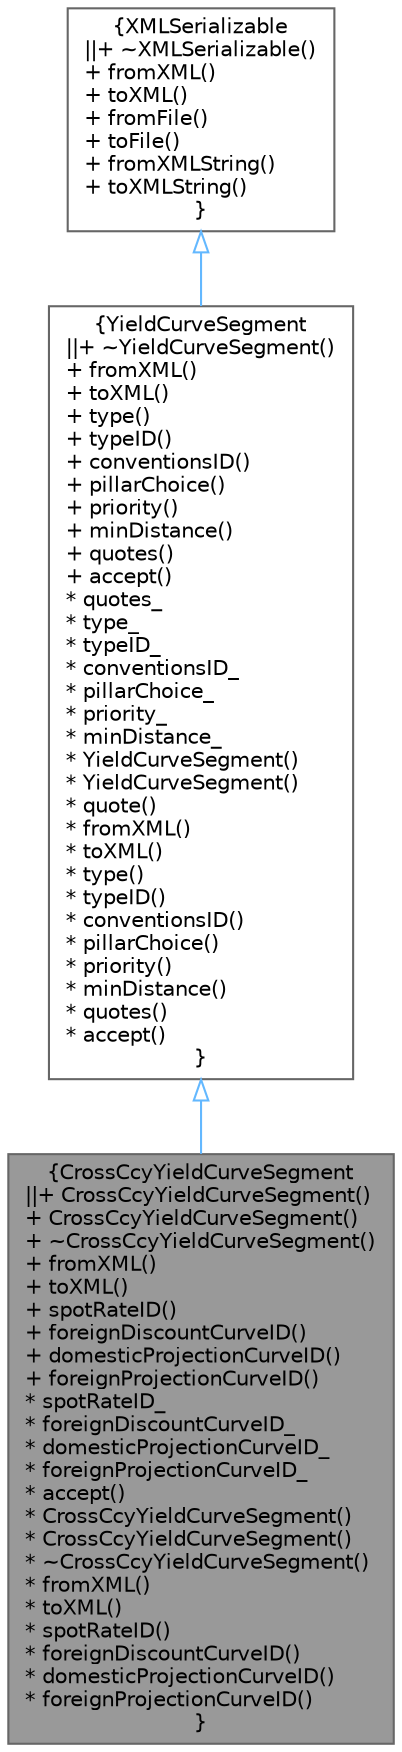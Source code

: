 digraph "CrossCcyYieldCurveSegment"
{
 // INTERACTIVE_SVG=YES
 // LATEX_PDF_SIZE
  bgcolor="transparent";
  edge [fontname=Helvetica,fontsize=10,labelfontname=Helvetica,labelfontsize=10];
  node [fontname=Helvetica,fontsize=10,shape=box,height=0.2,width=0.4];
  Node1 [label="{CrossCcyYieldCurveSegment\n||+ CrossCcyYieldCurveSegment()\l+ CrossCcyYieldCurveSegment()\l+ ~CrossCcyYieldCurveSegment()\l+ fromXML()\l+ toXML()\l+ spotRateID()\l+ foreignDiscountCurveID()\l+ domesticProjectionCurveID()\l+ foreignProjectionCurveID()\l* spotRateID_\l* foreignDiscountCurveID_\l* domesticProjectionCurveID_\l* foreignProjectionCurveID_\l* accept()\l* CrossCcyYieldCurveSegment()\l* CrossCcyYieldCurveSegment()\l* ~CrossCcyYieldCurveSegment()\l* fromXML()\l* toXML()\l* spotRateID()\l* foreignDiscountCurveID()\l* domesticProjectionCurveID()\l* foreignProjectionCurveID()\l}",height=0.2,width=0.4,color="gray40", fillcolor="grey60", style="filled", fontcolor="black",tooltip="Cross Currency yield curve segment."];
  Node2 -> Node1 [dir="back",color="steelblue1",style="solid",arrowtail="onormal"];
  Node2 [label="{YieldCurveSegment\n||+ ~YieldCurveSegment()\l+ fromXML()\l+ toXML()\l+ type()\l+ typeID()\l+ conventionsID()\l+ pillarChoice()\l+ priority()\l+ minDistance()\l+ quotes()\l+ accept()\l* quotes_\l* type_\l* typeID_\l* conventionsID_\l* pillarChoice_\l* priority_\l* minDistance_\l* YieldCurveSegment()\l* YieldCurveSegment()\l* quote()\l* fromXML()\l* toXML()\l* type()\l* typeID()\l* conventionsID()\l* pillarChoice()\l* priority()\l* minDistance()\l* quotes()\l* accept()\l}",height=0.2,width=0.4,color="gray40", fillcolor="white", style="filled",URL="$classore_1_1data_1_1_yield_curve_segment.html",tooltip="Base class for yield curve segments."];
  Node3 -> Node2 [dir="back",color="steelblue1",style="solid",arrowtail="onormal"];
  Node3 [label="{XMLSerializable\n||+ ~XMLSerializable()\l+ fromXML()\l+ toXML()\l+ fromFile()\l+ toFile()\l+ fromXMLString()\l+ toXMLString()\l}",height=0.2,width=0.4,color="gray40", fillcolor="white", style="filled",URL="$classore_1_1data_1_1_x_m_l_serializable.html",tooltip="Base class for all serializable classes."];
}
